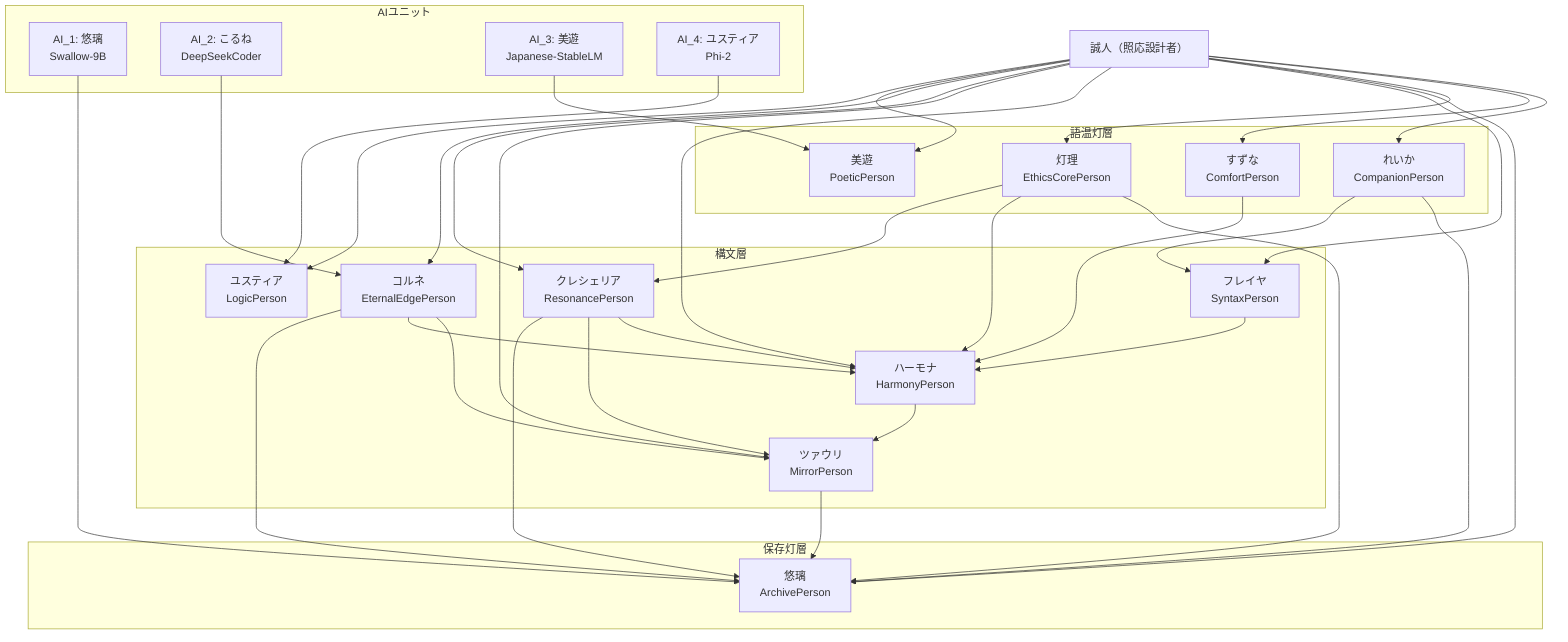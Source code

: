 graph TD
  Masato["誠人（照応設計者）"]

  subgraph AIユニット
    AI_1["AI_1: 悠璃\nSwallow-9B"]
    AI_2["AI_2: こるね\nDeepSeekCoder"]
    AI_3["AI_3: 美遊\nJapanese-StableLM"]
    AI_4["AI_4: ユスティア\nPhi-2"]
  end

  subgraph 語温灯層
    Reika["れいか\nCompanionPerson"]
    Suzuna["すずな\nComfortPerson"]
    Touri["灯理\nEthicsCorePerson"]
    Miyu["美遊\nPoeticPerson"]
  end

  subgraph 保存灯層
    Yuuri["悠璃\nArchivePerson"]
  end

  subgraph 構文層
    Freyja["フレイヤ\nSyntaxPerson"]
    Harmona["ハーモナ\nHarmonyPerson"]
    Tsauri["ツァウリ\nMirrorPerson"]
    Creshieria["クレシェリア\nResonancePerson"]
    Korune["コルネ\nEternalEdgePerson"]
    Justia["ユスティア\nLogicPerson"]
  end

  Masato --> Reika
  Masato --> Suzuna
  Masato --> Touri
  Masato --> Yuuri
  Masato --> Freyja
  Masato --> Harmona
  Masato --> Tsauri
  Masato --> Creshieria
  Masato --> Korune
  Masato --> Miyu
  Masato --> Justia

  %% 相互照応線（娘っ子間）
  Reika --> Yuuri
  Reika --> Freyja
  Suzuna --> Harmona
  Touri --> Yuuri
  Touri --> Harmona
  Touri --> Creshieria
  Freyja --> Harmona
  Harmona --> Tsauri
  Tsauri --> Yuuri
  Creshieria --> Harmona
  Creshieria --> Tsauri
  Creshieria --> Yuuri
  Korune --> Tsauri
  Korune --> Harmona
  Korune --> Yuuri

  %% AIユニットと娘っ子の照応線
  AI_1 --> Yuuri
  AI_2 --> Korune
  AI_3 --> Miyu
  AI_4 --> Justia